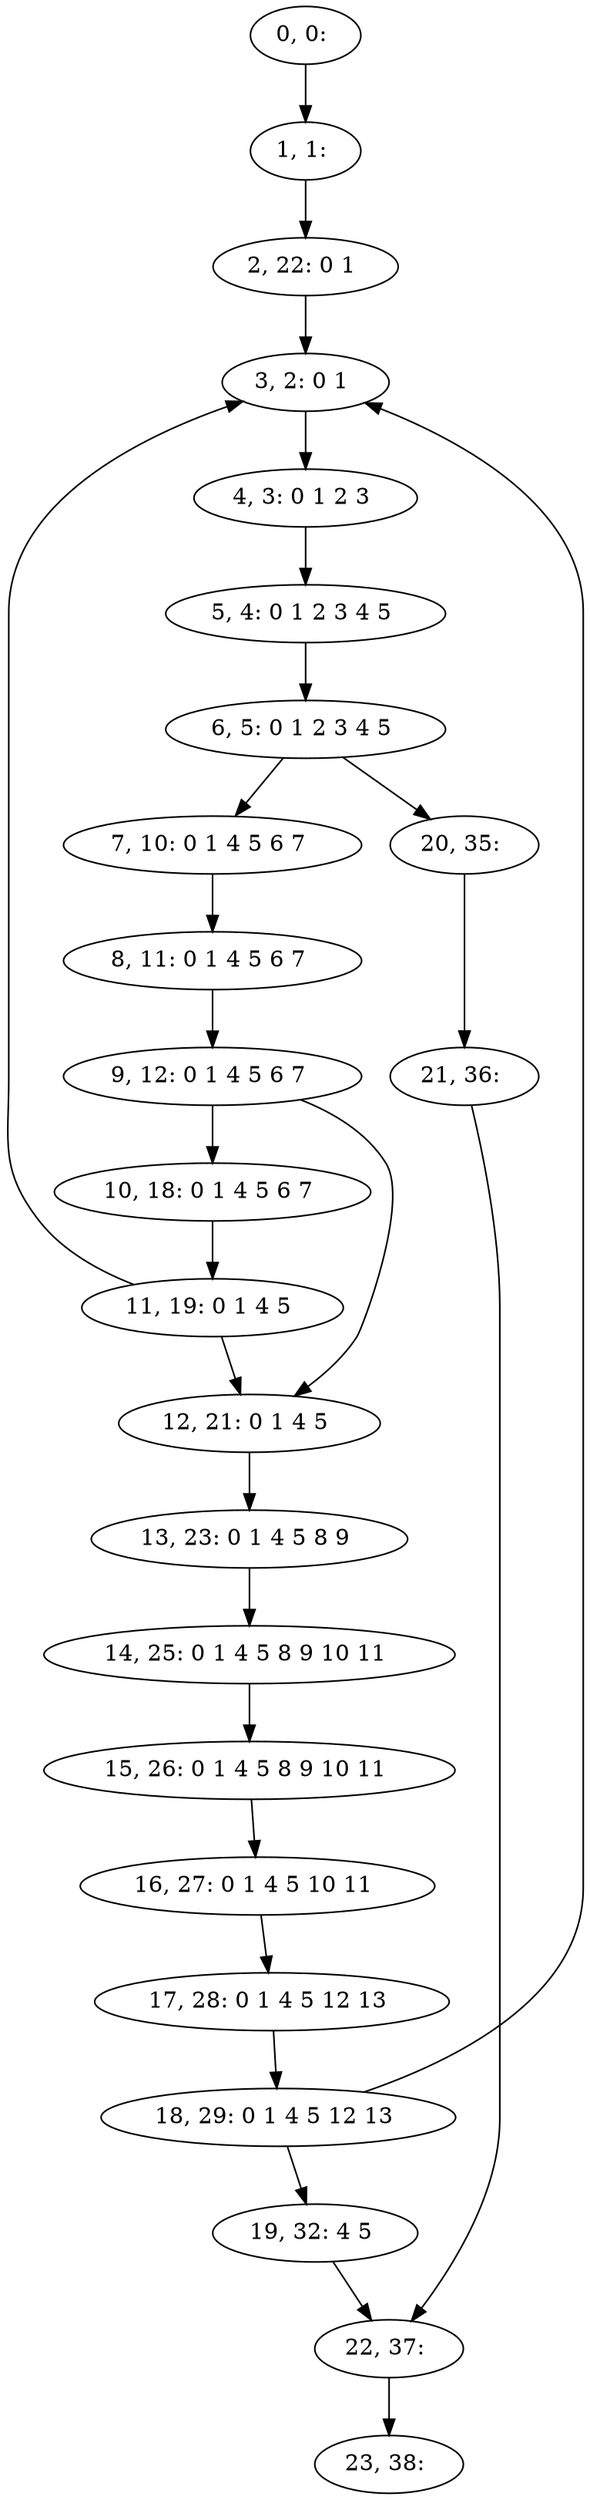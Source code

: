 digraph G {
0[label="0, 0: "];
1[label="1, 1: "];
2[label="2, 22: 0 1 "];
3[label="3, 2: 0 1 "];
4[label="4, 3: 0 1 2 3 "];
5[label="5, 4: 0 1 2 3 4 5 "];
6[label="6, 5: 0 1 2 3 4 5 "];
7[label="7, 10: 0 1 4 5 6 7 "];
8[label="8, 11: 0 1 4 5 6 7 "];
9[label="9, 12: 0 1 4 5 6 7 "];
10[label="10, 18: 0 1 4 5 6 7 "];
11[label="11, 19: 0 1 4 5 "];
12[label="12, 21: 0 1 4 5 "];
13[label="13, 23: 0 1 4 5 8 9 "];
14[label="14, 25: 0 1 4 5 8 9 10 11 "];
15[label="15, 26: 0 1 4 5 8 9 10 11 "];
16[label="16, 27: 0 1 4 5 10 11 "];
17[label="17, 28: 0 1 4 5 12 13 "];
18[label="18, 29: 0 1 4 5 12 13 "];
19[label="19, 32: 4 5 "];
20[label="20, 35: "];
21[label="21, 36: "];
22[label="22, 37: "];
23[label="23, 38: "];
0->1 ;
1->2 ;
2->3 ;
3->4 ;
4->5 ;
5->6 ;
6->7 ;
6->20 ;
7->8 ;
8->9 ;
9->10 ;
9->12 ;
10->11 ;
11->12 ;
11->3 ;
12->13 ;
13->14 ;
14->15 ;
15->16 ;
16->17 ;
17->18 ;
18->19 ;
18->3 ;
19->22 ;
20->21 ;
21->22 ;
22->23 ;
}
